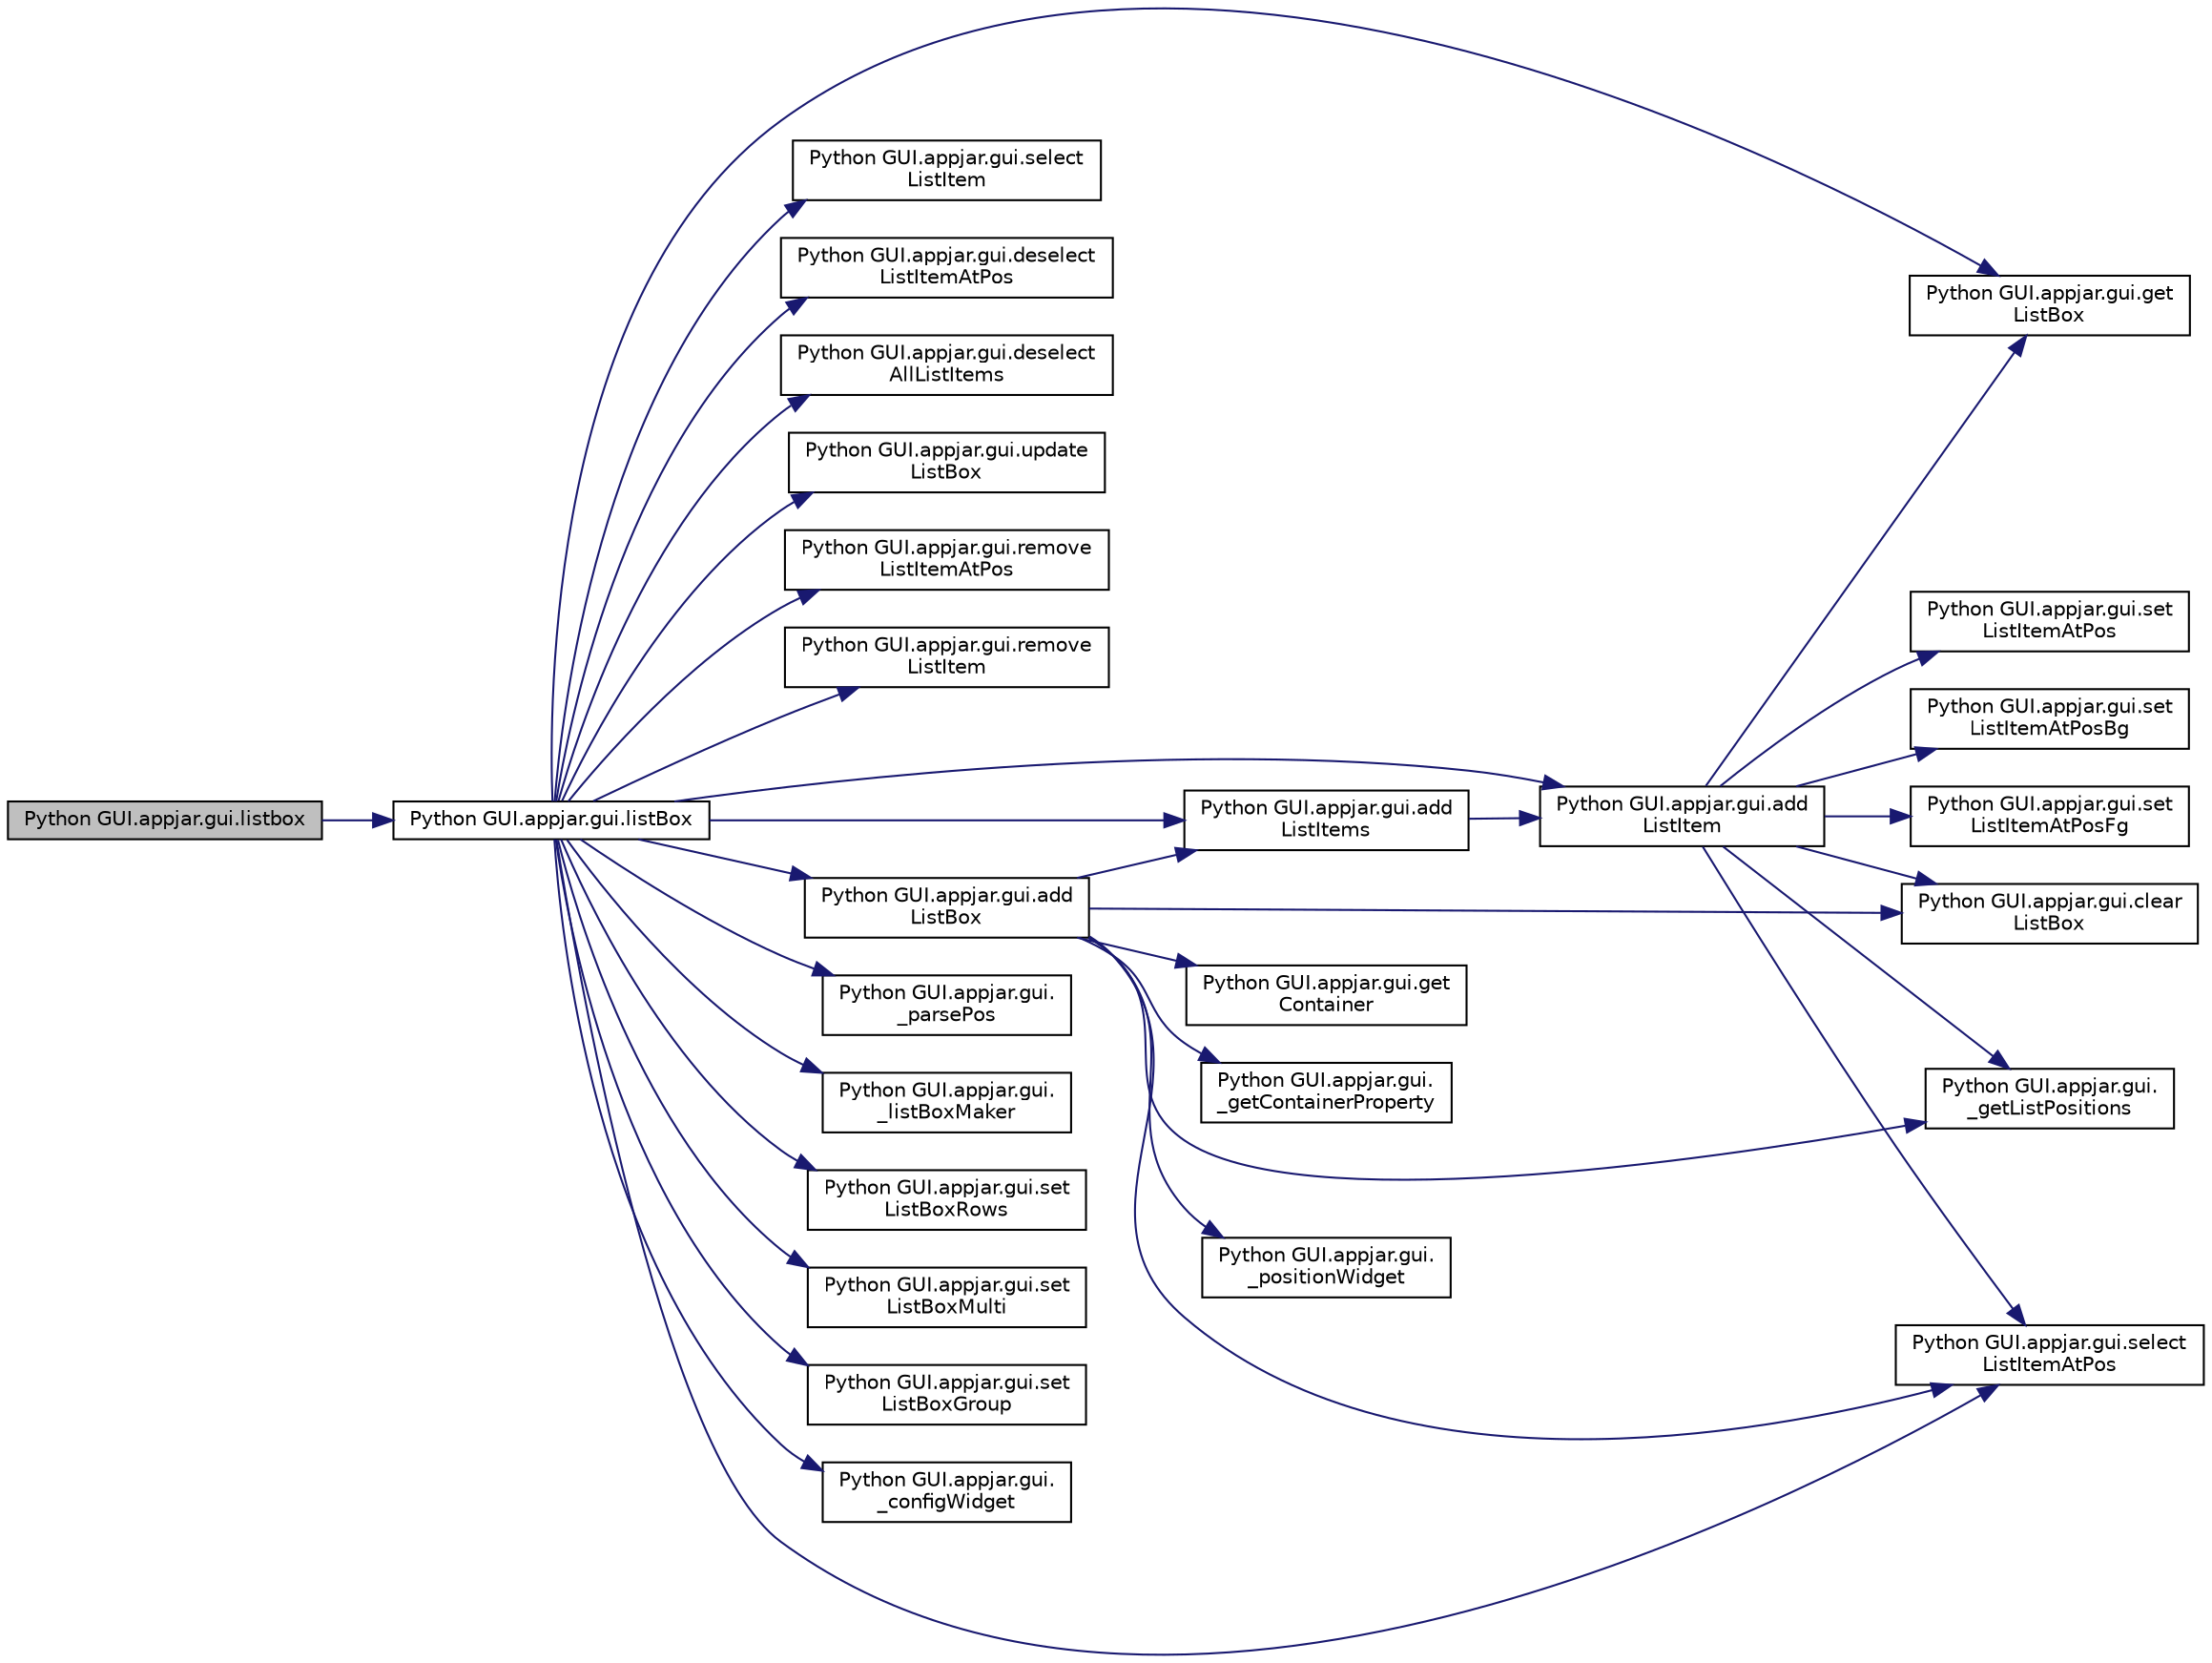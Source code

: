 digraph "Python GUI.appjar.gui.listbox"
{
  edge [fontname="Helvetica",fontsize="10",labelfontname="Helvetica",labelfontsize="10"];
  node [fontname="Helvetica",fontsize="10",shape=record];
  rankdir="LR";
  Node1466 [label="Python GUI.appjar.gui.listbox",height=0.2,width=0.4,color="black", fillcolor="grey75", style="filled", fontcolor="black"];
  Node1466 -> Node1467 [color="midnightblue",fontsize="10",style="solid",fontname="Helvetica"];
  Node1467 [label="Python GUI.appjar.gui.listBox",height=0.2,width=0.4,color="black", fillcolor="white", style="filled",URL="$class_python_01_g_u_i_1_1appjar_1_1gui.html#a682bc60268b1ea9ad1e4eb4a2afce292"];
  Node1467 -> Node1468 [color="midnightblue",fontsize="10",style="solid",fontname="Helvetica"];
  Node1468 [label="Python GUI.appjar.gui.select\lListItemAtPos",height=0.2,width=0.4,color="black", fillcolor="white", style="filled",URL="$class_python_01_g_u_i_1_1appjar_1_1gui.html#a7f4db968c9b9ebc8a63ff9e47ca12559"];
  Node1467 -> Node1469 [color="midnightblue",fontsize="10",style="solid",fontname="Helvetica"];
  Node1469 [label="Python GUI.appjar.gui.select\lListItem",height=0.2,width=0.4,color="black", fillcolor="white", style="filled",URL="$class_python_01_g_u_i_1_1appjar_1_1gui.html#a0ecd002bed3c9d676f4f5b2402bf8322"];
  Node1467 -> Node1470 [color="midnightblue",fontsize="10",style="solid",fontname="Helvetica"];
  Node1470 [label="Python GUI.appjar.gui.deselect\lListItemAtPos",height=0.2,width=0.4,color="black", fillcolor="white", style="filled",URL="$class_python_01_g_u_i_1_1appjar_1_1gui.html#a21689efbafd60b96deb0b969ea066382"];
  Node1467 -> Node1471 [color="midnightblue",fontsize="10",style="solid",fontname="Helvetica"];
  Node1471 [label="Python GUI.appjar.gui.deselect\lAllListItems",height=0.2,width=0.4,color="black", fillcolor="white", style="filled",URL="$class_python_01_g_u_i_1_1appjar_1_1gui.html#abd9b6216f04cc045f23a41afe51896c9"];
  Node1467 -> Node1472 [color="midnightblue",fontsize="10",style="solid",fontname="Helvetica"];
  Node1472 [label="Python GUI.appjar.gui.update\lListBox",height=0.2,width=0.4,color="black", fillcolor="white", style="filled",URL="$class_python_01_g_u_i_1_1appjar_1_1gui.html#a72e17f66cb3ff3899a61996585c8cca8"];
  Node1467 -> Node1473 [color="midnightblue",fontsize="10",style="solid",fontname="Helvetica"];
  Node1473 [label="Python GUI.appjar.gui.remove\lListItemAtPos",height=0.2,width=0.4,color="black", fillcolor="white", style="filled",URL="$class_python_01_g_u_i_1_1appjar_1_1gui.html#a11451569fe48886e3fc934b1e77c1660"];
  Node1467 -> Node1474 [color="midnightblue",fontsize="10",style="solid",fontname="Helvetica"];
  Node1474 [label="Python GUI.appjar.gui.remove\lListItem",height=0.2,width=0.4,color="black", fillcolor="white", style="filled",URL="$class_python_01_g_u_i_1_1appjar_1_1gui.html#a32cecefc6b505a4098c39eb82f9b98a5"];
  Node1467 -> Node1475 [color="midnightblue",fontsize="10",style="solid",fontname="Helvetica"];
  Node1475 [label="Python GUI.appjar.gui.add\lListItems",height=0.2,width=0.4,color="black", fillcolor="white", style="filled",URL="$class_python_01_g_u_i_1_1appjar_1_1gui.html#a228d62f783bb8686809dfbe6e7280946"];
  Node1475 -> Node1476 [color="midnightblue",fontsize="10",style="solid",fontname="Helvetica"];
  Node1476 [label="Python GUI.appjar.gui.add\lListItem",height=0.2,width=0.4,color="black", fillcolor="white", style="filled",URL="$class_python_01_g_u_i_1_1appjar_1_1gui.html#a4aed1f8de7d6ecf1c0e90842e06f6db2"];
  Node1476 -> Node1468 [color="midnightblue",fontsize="10",style="solid",fontname="Helvetica"];
  Node1476 -> Node1477 [color="midnightblue",fontsize="10",style="solid",fontname="Helvetica"];
  Node1477 [label="Python GUI.appjar.gui.get\lListBox",height=0.2,width=0.4,color="black", fillcolor="white", style="filled",URL="$class_python_01_g_u_i_1_1appjar_1_1gui.html#ac86c31273c74f6104911b8cc2c801ef9"];
  Node1476 -> Node1478 [color="midnightblue",fontsize="10",style="solid",fontname="Helvetica"];
  Node1478 [label="Python GUI.appjar.gui.\l_getListPositions",height=0.2,width=0.4,color="black", fillcolor="white", style="filled",URL="$class_python_01_g_u_i_1_1appjar_1_1gui.html#ad0a9d49b25529c4889b7de0f6a519f0d"];
  Node1476 -> Node1479 [color="midnightblue",fontsize="10",style="solid",fontname="Helvetica"];
  Node1479 [label="Python GUI.appjar.gui.set\lListItemAtPos",height=0.2,width=0.4,color="black", fillcolor="white", style="filled",URL="$class_python_01_g_u_i_1_1appjar_1_1gui.html#a30b6e9cfe344249f7f3ad99b6e2510fd"];
  Node1476 -> Node1480 [color="midnightblue",fontsize="10",style="solid",fontname="Helvetica"];
  Node1480 [label="Python GUI.appjar.gui.set\lListItemAtPosBg",height=0.2,width=0.4,color="black", fillcolor="white", style="filled",URL="$class_python_01_g_u_i_1_1appjar_1_1gui.html#ad990fff531a4b88944d9aedc11ee2af5"];
  Node1476 -> Node1481 [color="midnightblue",fontsize="10",style="solid",fontname="Helvetica"];
  Node1481 [label="Python GUI.appjar.gui.set\lListItemAtPosFg",height=0.2,width=0.4,color="black", fillcolor="white", style="filled",URL="$class_python_01_g_u_i_1_1appjar_1_1gui.html#aa01f620d2067d09398b4cf58902f6e45"];
  Node1476 -> Node1482 [color="midnightblue",fontsize="10",style="solid",fontname="Helvetica"];
  Node1482 [label="Python GUI.appjar.gui.clear\lListBox",height=0.2,width=0.4,color="black", fillcolor="white", style="filled",URL="$class_python_01_g_u_i_1_1appjar_1_1gui.html#a5bce4b9da6ff86c92253b6163cefc4e9"];
  Node1467 -> Node1476 [color="midnightblue",fontsize="10",style="solid",fontname="Helvetica"];
  Node1467 -> Node1477 [color="midnightblue",fontsize="10",style="solid",fontname="Helvetica"];
  Node1467 -> Node1483 [color="midnightblue",fontsize="10",style="solid",fontname="Helvetica"];
  Node1483 [label="Python GUI.appjar.gui.\l_parsePos",height=0.2,width=0.4,color="black", fillcolor="white", style="filled",URL="$class_python_01_g_u_i_1_1appjar_1_1gui.html#a1151185c82adc42b922797e38132c2ca",tooltip="FUNCTIONS for labels. "];
  Node1467 -> Node1484 [color="midnightblue",fontsize="10",style="solid",fontname="Helvetica"];
  Node1484 [label="Python GUI.appjar.gui.\l_listBoxMaker",height=0.2,width=0.4,color="black", fillcolor="white", style="filled",URL="$class_python_01_g_u_i_1_1appjar_1_1gui.html#a124dc423a3136f04a8916cd65d199d6e"];
  Node1467 -> Node1485 [color="midnightblue",fontsize="10",style="solid",fontname="Helvetica"];
  Node1485 [label="Python GUI.appjar.gui.set\lListBoxRows",height=0.2,width=0.4,color="black", fillcolor="white", style="filled",URL="$class_python_01_g_u_i_1_1appjar_1_1gui.html#ac98ab9aa68196015ee01a8b39999795d"];
  Node1467 -> Node1486 [color="midnightblue",fontsize="10",style="solid",fontname="Helvetica"];
  Node1486 [label="Python GUI.appjar.gui.set\lListBoxMulti",height=0.2,width=0.4,color="black", fillcolor="white", style="filled",URL="$class_python_01_g_u_i_1_1appjar_1_1gui.html#a33135a600f5a1910cc8538bebf418f2b"];
  Node1467 -> Node1487 [color="midnightblue",fontsize="10",style="solid",fontname="Helvetica"];
  Node1487 [label="Python GUI.appjar.gui.set\lListBoxGroup",height=0.2,width=0.4,color="black", fillcolor="white", style="filled",URL="$class_python_01_g_u_i_1_1appjar_1_1gui.html#a8d44b175bc92c70850916b4b5f856813"];
  Node1467 -> Node1488 [color="midnightblue",fontsize="10",style="solid",fontname="Helvetica"];
  Node1488 [label="Python GUI.appjar.gui.\l_configWidget",height=0.2,width=0.4,color="black", fillcolor="white", style="filled",URL="$class_python_01_g_u_i_1_1appjar_1_1gui.html#a66b018474a855b26826b0580a7c40a9e"];
  Node1467 -> Node1489 [color="midnightblue",fontsize="10",style="solid",fontname="Helvetica"];
  Node1489 [label="Python GUI.appjar.gui.add\lListBox",height=0.2,width=0.4,color="black", fillcolor="white", style="filled",URL="$class_python_01_g_u_i_1_1appjar_1_1gui.html#ae6f6df9c4e30998bcf26d6849d8d2ded"];
  Node1489 -> Node1490 [color="midnightblue",fontsize="10",style="solid",fontname="Helvetica"];
  Node1490 [label="Python GUI.appjar.gui.get\lContainer",height=0.2,width=0.4,color="black", fillcolor="white", style="filled",URL="$class_python_01_g_u_i_1_1appjar_1_1gui.html#aa89c83e95e3952f6cc39fc23dffa15ce"];
  Node1489 -> Node1491 [color="midnightblue",fontsize="10",style="solid",fontname="Helvetica"];
  Node1491 [label="Python GUI.appjar.gui.\l_getContainerProperty",height=0.2,width=0.4,color="black", fillcolor="white", style="filled",URL="$class_python_01_g_u_i_1_1appjar_1_1gui.html#aa0cf90816634eb9855a518e37d864ec1"];
  Node1489 -> Node1492 [color="midnightblue",fontsize="10",style="solid",fontname="Helvetica"];
  Node1492 [label="Python GUI.appjar.gui.\l_positionWidget",height=0.2,width=0.4,color="black", fillcolor="white", style="filled",URL="$class_python_01_g_u_i_1_1appjar_1_1gui.html#a994cf4bbd47f434233271d3d8b0eb4c6"];
  Node1489 -> Node1478 [color="midnightblue",fontsize="10",style="solid",fontname="Helvetica"];
  Node1489 -> Node1468 [color="midnightblue",fontsize="10",style="solid",fontname="Helvetica"];
  Node1489 -> Node1482 [color="midnightblue",fontsize="10",style="solid",fontname="Helvetica"];
  Node1489 -> Node1475 [color="midnightblue",fontsize="10",style="solid",fontname="Helvetica"];
}
